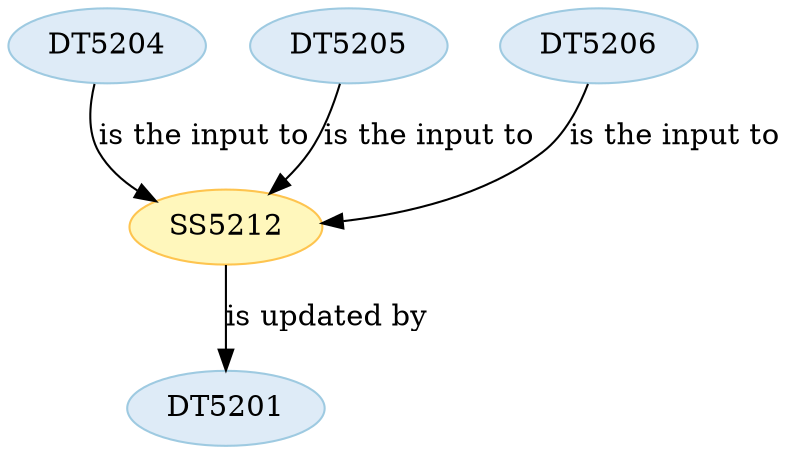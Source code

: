 strict digraph {


	"SS5212" [ color="2", colorscheme="ylorbr3", fillcolor="1", style="filled",  weight=0 ];

	"SS5212" -> "DT5201" [ label="is updated by", labeltooltip="DT5201 - is updated by - SS5212",  weight=0 ];

	"DT5201" [ color="2", colorscheme="blues3", fillcolor="1", style="filled",  weight=0 ];

	"DT5204" [ color="2", colorscheme="blues3", fillcolor="1", style="filled",  weight=0 ];

	"DT5204" -> "SS5212" [ label="is the input to", labeltooltip="DT5204 - is the input to - SS5212",  weight=0 ];

	"DT5205" [ color="2", colorscheme="blues3", fillcolor="1", style="filled",  weight=0 ];

	"DT5205" -> "SS5212" [ label="is the input to", labeltooltip="DT5205 - is the input to - SS5212",  weight=0 ];

	"DT5206" [ color="2", colorscheme="blues3", fillcolor="1", style="filled",  weight=0 ];

	"DT5206" -> "SS5212" [ label="is the input to", labeltooltip="DT5206 - is the input to - SS5212",  weight=0 ];

}
